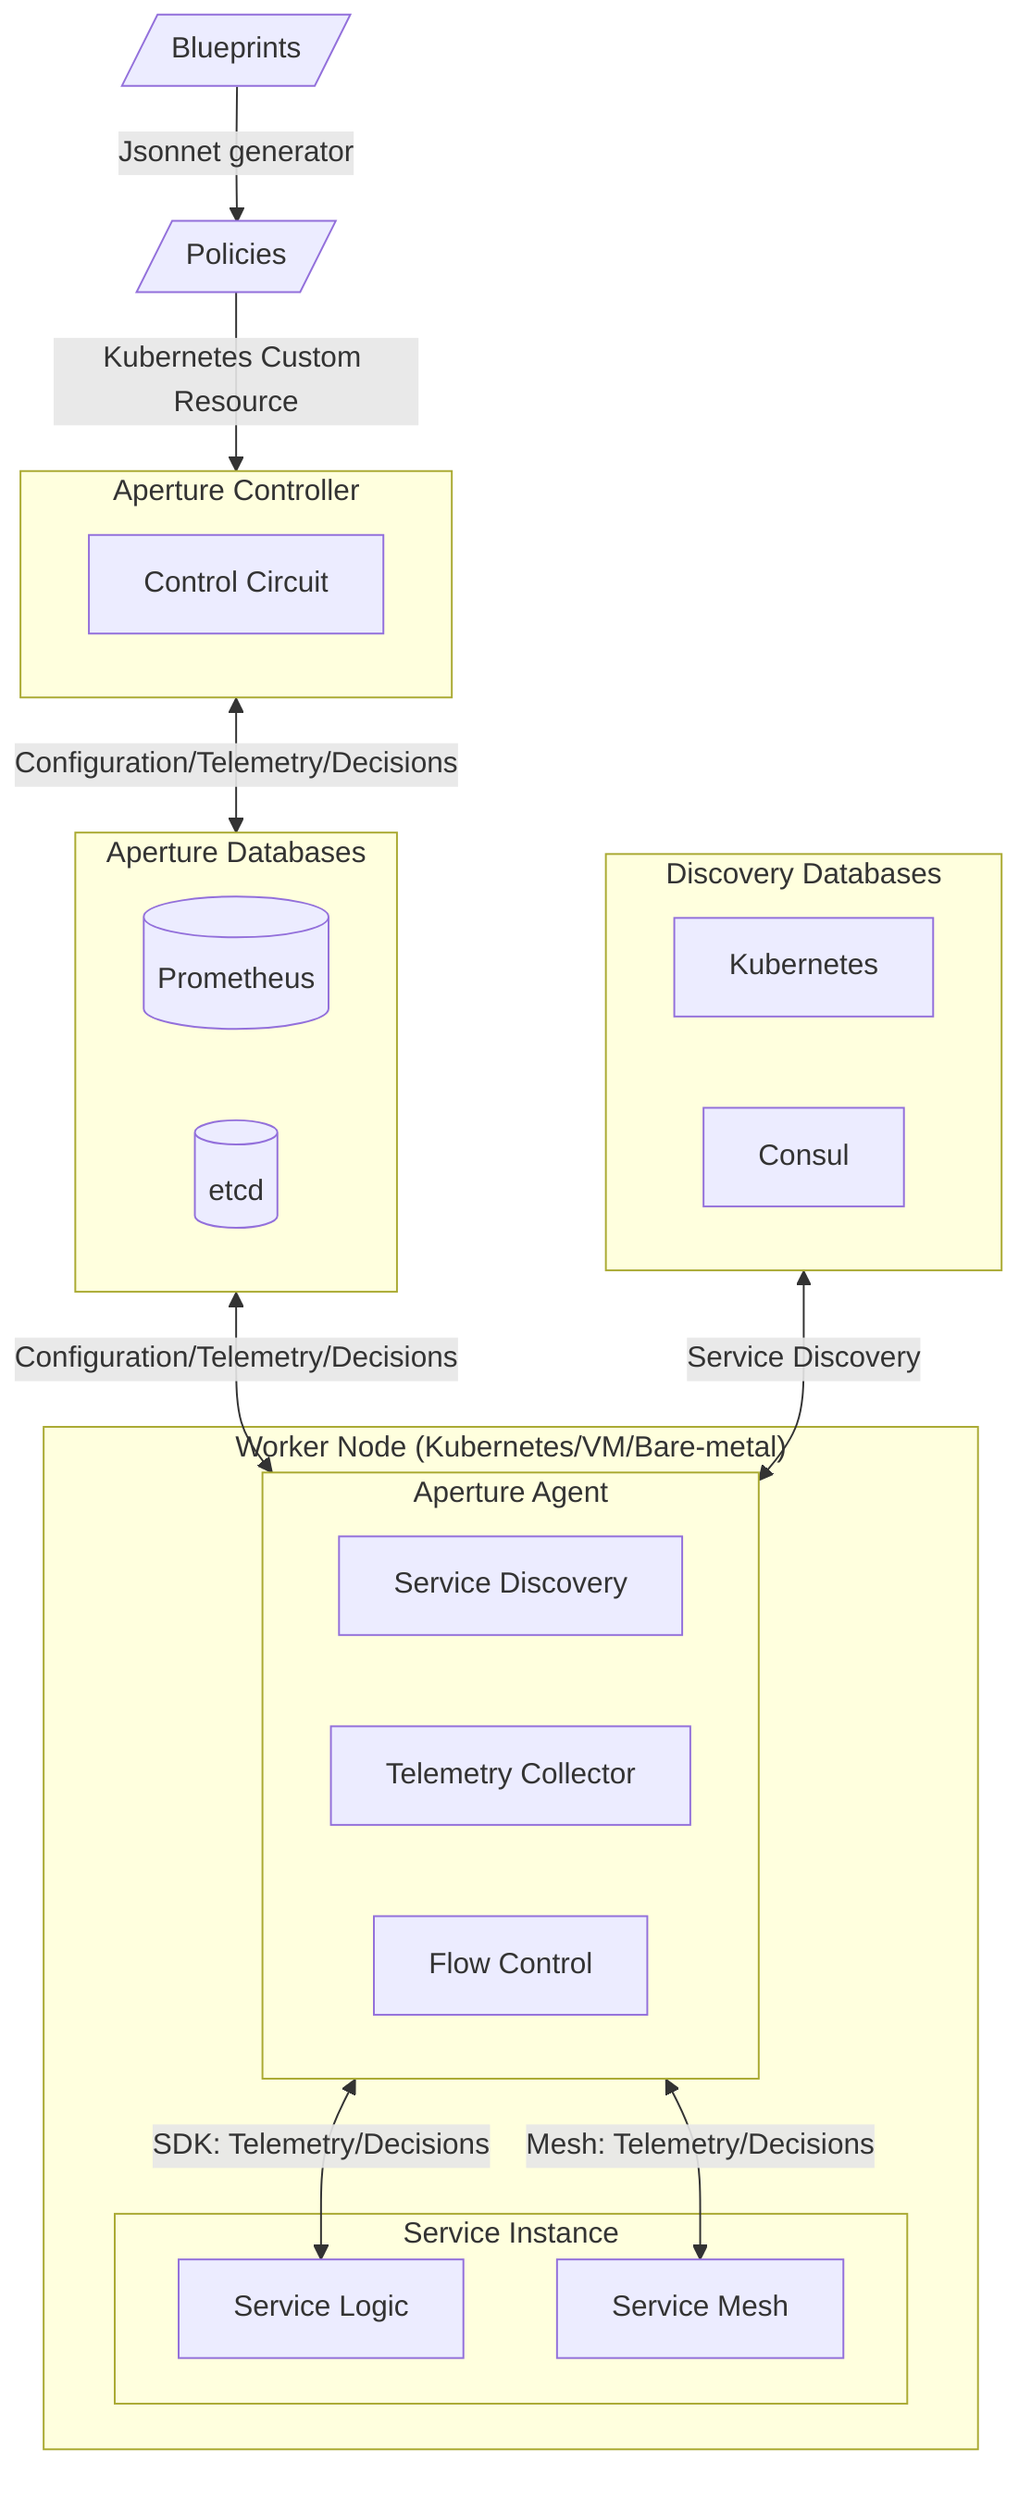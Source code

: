 %% name: architecture_simple
flowchart TD
    blueprints[/"Blueprints"/]
    policies[/"Policies"/]
    subgraph controller["Aperture Controller"]
        circuit[Control Circuit]
    end
    subgraph databases["Aperture Databases"]
      prometheus[("Prometheus")]
      etcd[("etcd")]
    end
    subgraph worker["Worker Node (Kubernetes/VM/Bare-metal)"]
      subgraph agent["Aperture Agent"]
          servicediscovery["Service Discovery"]
          telemetry["Telemetry Collector"]
          flowcontrol["Flow Control"]
      end
      subgraph serviceinstance["Service Instance"]
        servicelogic["Service Logic"]
        servicemesh["Service Mesh"]
      end
    end
    subgraph platforms["Discovery Databases"]
      kubernetes["Kubernetes"]
      consul["Consul"]
    end
    blueprints --> |Jsonnet generator| policies
    policies --> |Kubernetes Custom Resource| controller
    controller<--> |Configuration/Telemetry/Decisions| databases
    databases<-->|Configuration/Telemetry/Decisions|agent
    agent <-->|SDK: Telemetry/Decisions| servicelogic
    agent <-->|Mesh: Telemetry/Decisions| servicemesh
    platforms <-->|Service Discovery| agent